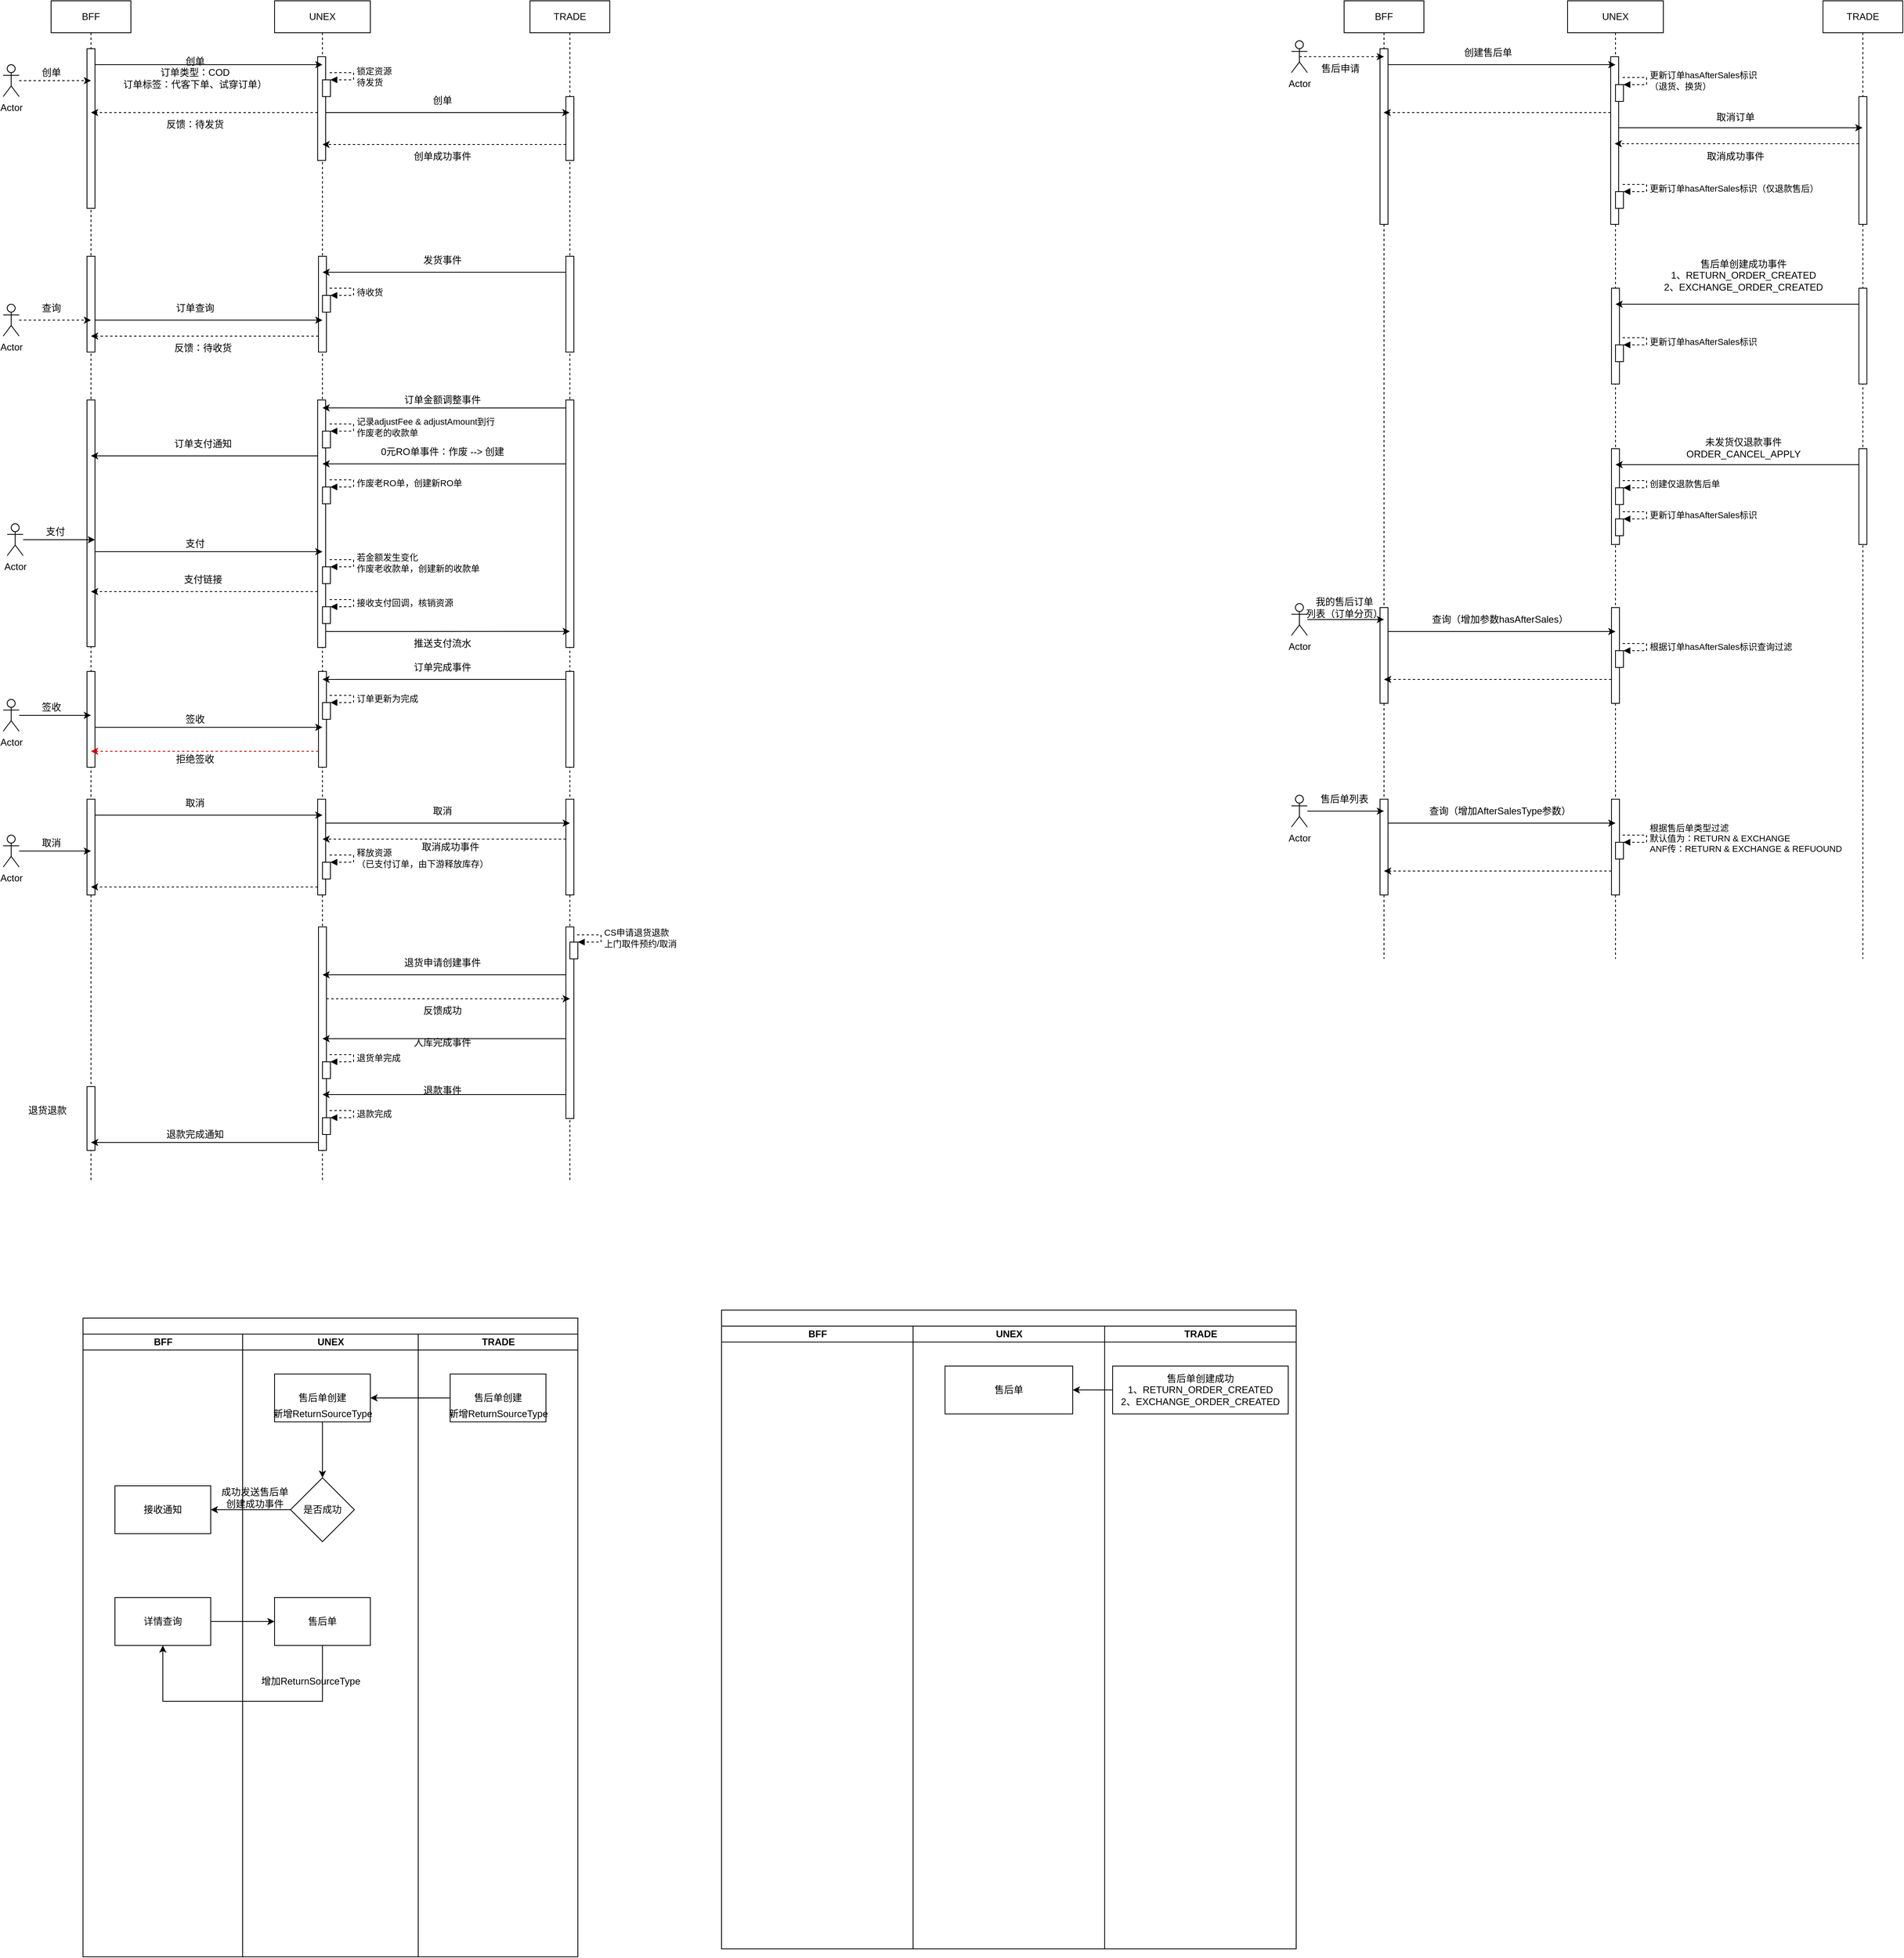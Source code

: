 <mxfile version="20.8.5" type="github">
  <diagram id="SIKZJ5OvWdf6jRGlZ0ak" name="第 1 页">
    <mxGraphModel dx="1387" dy="764" grid="1" gridSize="10" guides="1" tooltips="1" connect="1" arrows="1" fold="1" page="1" pageScale="1" pageWidth="827" pageHeight="1169" math="0" shadow="0">
      <root>
        <mxCell id="0" />
        <mxCell id="1" parent="0" />
        <mxCell id="OFJ5Goqv8C-owGQzhqaM-27" value="BFF" style="shape=umlLifeline;perimeter=lifelinePerimeter;whiteSpace=wrap;html=1;container=1;collapsible=0;recursiveResize=0;outlineConnect=0;" parent="1" vertex="1">
          <mxGeometry x="80" y="360" width="100" height="1480" as="geometry" />
        </mxCell>
        <mxCell id="OFJ5Goqv8C-owGQzhqaM-30" value="" style="html=1;points=[];perimeter=orthogonalPerimeter;" parent="OFJ5Goqv8C-owGQzhqaM-27" vertex="1">
          <mxGeometry x="45" y="60" width="10" height="200" as="geometry" />
        </mxCell>
        <mxCell id="OFJ5Goqv8C-owGQzhqaM-93" value="" style="html=1;points=[];perimeter=orthogonalPerimeter;" parent="OFJ5Goqv8C-owGQzhqaM-27" vertex="1">
          <mxGeometry x="45" y="320" width="10" height="120" as="geometry" />
        </mxCell>
        <mxCell id="OFJ5Goqv8C-owGQzhqaM-117" value="" style="html=1;points=[];perimeter=orthogonalPerimeter;" parent="OFJ5Goqv8C-owGQzhqaM-27" vertex="1">
          <mxGeometry x="45" y="500" width="10" height="309" as="geometry" />
        </mxCell>
        <mxCell id="OFJ5Goqv8C-owGQzhqaM-139" style="edgeStyle=orthogonalEdgeStyle;rounded=0;orthogonalLoop=1;jettySize=auto;html=1;entryX=0.5;entryY=0.481;entryDx=0;entryDy=0;entryPerimeter=0;" parent="OFJ5Goqv8C-owGQzhqaM-27" source="OFJ5Goqv8C-owGQzhqaM-129" edge="1">
          <mxGeometry relative="1" as="geometry">
            <mxPoint x="55" y="675.01" as="targetPoint" />
          </mxGeometry>
        </mxCell>
        <mxCell id="OFJ5Goqv8C-owGQzhqaM-129" value="Actor" style="shape=umlActor;verticalLabelPosition=bottom;verticalAlign=top;html=1;" parent="OFJ5Goqv8C-owGQzhqaM-27" vertex="1">
          <mxGeometry x="-55" y="655" width="20" height="40" as="geometry" />
        </mxCell>
        <mxCell id="OFJ5Goqv8C-owGQzhqaM-140" value="支付" style="text;html=1;align=center;verticalAlign=middle;resizable=0;points=[];autosize=1;strokeColor=none;fillColor=none;" parent="OFJ5Goqv8C-owGQzhqaM-27" vertex="1">
          <mxGeometry x="-20" y="650" width="50" height="30" as="geometry" />
        </mxCell>
        <mxCell id="OFJ5Goqv8C-owGQzhqaM-153" value="" style="html=1;points=[];perimeter=orthogonalPerimeter;" parent="OFJ5Goqv8C-owGQzhqaM-27" vertex="1">
          <mxGeometry x="45" y="840" width="10" height="120" as="geometry" />
        </mxCell>
        <mxCell id="OFJ5Goqv8C-owGQzhqaM-167" value="" style="html=1;points=[];perimeter=orthogonalPerimeter;" parent="OFJ5Goqv8C-owGQzhqaM-27" vertex="1">
          <mxGeometry x="45" y="1000" width="10" height="120" as="geometry" />
        </mxCell>
        <mxCell id="OFJ5Goqv8C-owGQzhqaM-183" value="" style="html=1;points=[];perimeter=orthogonalPerimeter;" parent="OFJ5Goqv8C-owGQzhqaM-27" vertex="1">
          <mxGeometry x="45" y="1360" width="10" height="80" as="geometry" />
        </mxCell>
        <mxCell id="OFJ5Goqv8C-owGQzhqaM-28" value="UNEX" style="shape=umlLifeline;perimeter=lifelinePerimeter;whiteSpace=wrap;html=1;container=1;collapsible=0;recursiveResize=0;outlineConnect=0;" parent="1" vertex="1">
          <mxGeometry x="360" y="360" width="120" height="1480" as="geometry" />
        </mxCell>
        <mxCell id="OFJ5Goqv8C-owGQzhqaM-36" value="" style="html=1;points=[];perimeter=orthogonalPerimeter;" parent="OFJ5Goqv8C-owGQzhqaM-28" vertex="1">
          <mxGeometry x="54" y="70" width="10" height="130" as="geometry" />
        </mxCell>
        <mxCell id="OFJ5Goqv8C-owGQzhqaM-83" value="" style="html=1;points=[];perimeter=orthogonalPerimeter;" parent="OFJ5Goqv8C-owGQzhqaM-28" vertex="1">
          <mxGeometry x="60" y="99" width="10" height="21" as="geometry" />
        </mxCell>
        <mxCell id="OFJ5Goqv8C-owGQzhqaM-84" value="锁定资源&lt;br&gt;待发货" style="edgeStyle=orthogonalEdgeStyle;html=1;align=left;spacingLeft=2;endArrow=block;rounded=0;entryX=1;entryY=0;dashed=1;" parent="OFJ5Goqv8C-owGQzhqaM-28" target="OFJ5Goqv8C-owGQzhqaM-83" edge="1">
          <mxGeometry x="0.013" relative="1" as="geometry">
            <mxPoint x="69" y="90" as="sourcePoint" />
            <Array as="points">
              <mxPoint x="99" y="90" />
            </Array>
            <mxPoint as="offset" />
          </mxGeometry>
        </mxCell>
        <mxCell id="OFJ5Goqv8C-owGQzhqaM-98" value="" style="html=1;points=[];perimeter=orthogonalPerimeter;" parent="OFJ5Goqv8C-owGQzhqaM-28" vertex="1">
          <mxGeometry x="55" y="320" width="10" height="120" as="geometry" />
        </mxCell>
        <mxCell id="OFJ5Goqv8C-owGQzhqaM-104" value="" style="html=1;points=[];perimeter=orthogonalPerimeter;" parent="OFJ5Goqv8C-owGQzhqaM-28" vertex="1">
          <mxGeometry x="60" y="369" width="10" height="21" as="geometry" />
        </mxCell>
        <mxCell id="OFJ5Goqv8C-owGQzhqaM-105" value="待收货" style="edgeStyle=orthogonalEdgeStyle;html=1;align=left;spacingLeft=2;endArrow=block;rounded=0;entryX=1;entryY=0;dashed=1;" parent="OFJ5Goqv8C-owGQzhqaM-28" target="OFJ5Goqv8C-owGQzhqaM-104" edge="1">
          <mxGeometry x="0.013" relative="1" as="geometry">
            <mxPoint x="69" y="360" as="sourcePoint" />
            <Array as="points">
              <mxPoint x="99" y="360" />
            </Array>
            <mxPoint as="offset" />
          </mxGeometry>
        </mxCell>
        <mxCell id="OFJ5Goqv8C-owGQzhqaM-118" value="" style="html=1;points=[];perimeter=orthogonalPerimeter;" parent="OFJ5Goqv8C-owGQzhqaM-28" vertex="1">
          <mxGeometry x="54" y="500" width="10" height="310" as="geometry" />
        </mxCell>
        <mxCell id="OFJ5Goqv8C-owGQzhqaM-123" value="" style="html=1;points=[];perimeter=orthogonalPerimeter;" parent="OFJ5Goqv8C-owGQzhqaM-28" vertex="1">
          <mxGeometry x="60" y="539" width="10" height="21" as="geometry" />
        </mxCell>
        <mxCell id="OFJ5Goqv8C-owGQzhqaM-124" value="记录adjustFee &amp;amp;&amp;nbsp;adjustAmount到行&lt;br&gt;作废老的收款单" style="edgeStyle=orthogonalEdgeStyle;html=1;align=left;spacingLeft=2;endArrow=block;rounded=0;entryX=1;entryY=0;dashed=1;" parent="OFJ5Goqv8C-owGQzhqaM-28" target="OFJ5Goqv8C-owGQzhqaM-123" edge="1">
          <mxGeometry relative="1" as="geometry">
            <mxPoint x="69" y="530" as="sourcePoint" />
            <Array as="points">
              <mxPoint x="99" y="530" />
            </Array>
            <mxPoint as="offset" />
          </mxGeometry>
        </mxCell>
        <mxCell id="OFJ5Goqv8C-owGQzhqaM-127" value="" style="html=1;points=[];perimeter=orthogonalPerimeter;" parent="OFJ5Goqv8C-owGQzhqaM-28" vertex="1">
          <mxGeometry x="60" y="609" width="10" height="21" as="geometry" />
        </mxCell>
        <mxCell id="OFJ5Goqv8C-owGQzhqaM-128" value="作废老RO单，创建新RO单" style="edgeStyle=orthogonalEdgeStyle;html=1;align=left;spacingLeft=2;endArrow=block;rounded=0;entryX=1;entryY=0;dashed=1;" parent="OFJ5Goqv8C-owGQzhqaM-28" target="OFJ5Goqv8C-owGQzhqaM-127" edge="1">
          <mxGeometry relative="1" as="geometry">
            <mxPoint x="69" y="600" as="sourcePoint" />
            <Array as="points">
              <mxPoint x="99" y="600" />
            </Array>
            <mxPoint as="offset" />
          </mxGeometry>
        </mxCell>
        <mxCell id="OFJ5Goqv8C-owGQzhqaM-144" value="" style="html=1;points=[];perimeter=orthogonalPerimeter;" parent="OFJ5Goqv8C-owGQzhqaM-28" vertex="1">
          <mxGeometry x="60" y="709" width="10" height="21" as="geometry" />
        </mxCell>
        <mxCell id="OFJ5Goqv8C-owGQzhqaM-145" value="若金额发生变化&lt;br&gt;作废老收款单，创建新的收款单" style="edgeStyle=orthogonalEdgeStyle;html=1;align=left;spacingLeft=2;endArrow=block;rounded=0;entryX=1;entryY=0;dashed=1;" parent="OFJ5Goqv8C-owGQzhqaM-28" target="OFJ5Goqv8C-owGQzhqaM-144" edge="1">
          <mxGeometry relative="1" as="geometry">
            <mxPoint x="69" y="700" as="sourcePoint" />
            <Array as="points">
              <mxPoint x="99" y="700" />
            </Array>
            <mxPoint as="offset" />
          </mxGeometry>
        </mxCell>
        <mxCell id="OFJ5Goqv8C-owGQzhqaM-151" value="" style="html=1;points=[];perimeter=orthogonalPerimeter;" parent="OFJ5Goqv8C-owGQzhqaM-28" vertex="1">
          <mxGeometry x="60" y="759" width="10" height="21" as="geometry" />
        </mxCell>
        <mxCell id="OFJ5Goqv8C-owGQzhqaM-152" value="接收支付回调，核销资源" style="edgeStyle=orthogonalEdgeStyle;html=1;align=left;spacingLeft=2;endArrow=block;rounded=0;entryX=1;entryY=0;dashed=1;" parent="OFJ5Goqv8C-owGQzhqaM-28" target="OFJ5Goqv8C-owGQzhqaM-151" edge="1">
          <mxGeometry relative="1" as="geometry">
            <mxPoint x="69" y="750" as="sourcePoint" />
            <Array as="points">
              <mxPoint x="99" y="750" />
            </Array>
            <mxPoint as="offset" />
          </mxGeometry>
        </mxCell>
        <mxCell id="OFJ5Goqv8C-owGQzhqaM-154" value="" style="html=1;points=[];perimeter=orthogonalPerimeter;" parent="OFJ5Goqv8C-owGQzhqaM-28" vertex="1">
          <mxGeometry x="55" y="840" width="10" height="120" as="geometry" />
        </mxCell>
        <mxCell id="OFJ5Goqv8C-owGQzhqaM-158" value="" style="html=1;points=[];perimeter=orthogonalPerimeter;" parent="OFJ5Goqv8C-owGQzhqaM-28" vertex="1">
          <mxGeometry x="60" y="879" width="10" height="21" as="geometry" />
        </mxCell>
        <mxCell id="OFJ5Goqv8C-owGQzhqaM-159" value="订单更新为完成" style="edgeStyle=orthogonalEdgeStyle;html=1;align=left;spacingLeft=2;endArrow=block;rounded=0;entryX=1;entryY=0;dashed=1;" parent="OFJ5Goqv8C-owGQzhqaM-28" target="OFJ5Goqv8C-owGQzhqaM-158" edge="1">
          <mxGeometry relative="1" as="geometry">
            <mxPoint x="69" y="870" as="sourcePoint" />
            <Array as="points">
              <mxPoint x="99" y="870" />
            </Array>
            <mxPoint as="offset" />
          </mxGeometry>
        </mxCell>
        <mxCell id="OFJ5Goqv8C-owGQzhqaM-168" value="" style="html=1;points=[];perimeter=orthogonalPerimeter;" parent="OFJ5Goqv8C-owGQzhqaM-28" vertex="1">
          <mxGeometry x="54" y="1000" width="10" height="120" as="geometry" />
        </mxCell>
        <mxCell id="OFJ5Goqv8C-owGQzhqaM-174" value="" style="html=1;points=[];perimeter=orthogonalPerimeter;" parent="OFJ5Goqv8C-owGQzhqaM-28" vertex="1">
          <mxGeometry x="60" y="1079" width="10" height="21" as="geometry" />
        </mxCell>
        <mxCell id="OFJ5Goqv8C-owGQzhqaM-175" value="释放资源&lt;br&gt;（已支付订单，由下游释放库存）" style="edgeStyle=orthogonalEdgeStyle;html=1;align=left;spacingLeft=2;endArrow=block;rounded=0;entryX=1;entryY=0;dashed=1;" parent="OFJ5Goqv8C-owGQzhqaM-28" target="OFJ5Goqv8C-owGQzhqaM-174" edge="1">
          <mxGeometry x="0.004" relative="1" as="geometry">
            <mxPoint x="69" y="1070" as="sourcePoint" />
            <Array as="points">
              <mxPoint x="99" y="1070" />
            </Array>
            <mxPoint as="offset" />
          </mxGeometry>
        </mxCell>
        <mxCell id="OFJ5Goqv8C-owGQzhqaM-184" value="" style="html=1;points=[];perimeter=orthogonalPerimeter;" parent="OFJ5Goqv8C-owGQzhqaM-28" vertex="1">
          <mxGeometry x="55" y="1160" width="10" height="280" as="geometry" />
        </mxCell>
        <mxCell id="OFJ5Goqv8C-owGQzhqaM-201" value="" style="html=1;points=[];perimeter=orthogonalPerimeter;" parent="OFJ5Goqv8C-owGQzhqaM-28" vertex="1">
          <mxGeometry x="60" y="1329" width="10" height="21" as="geometry" />
        </mxCell>
        <mxCell id="OFJ5Goqv8C-owGQzhqaM-202" value="退货单完成" style="edgeStyle=orthogonalEdgeStyle;html=1;align=left;spacingLeft=2;endArrow=block;rounded=0;entryX=1;entryY=0;dashed=1;" parent="OFJ5Goqv8C-owGQzhqaM-28" target="OFJ5Goqv8C-owGQzhqaM-201" edge="1">
          <mxGeometry relative="1" as="geometry">
            <mxPoint x="69" y="1320" as="sourcePoint" />
            <Array as="points">
              <mxPoint x="99" y="1320" />
            </Array>
            <mxPoint as="offset" />
          </mxGeometry>
        </mxCell>
        <mxCell id="OFJ5Goqv8C-owGQzhqaM-209" value="" style="html=1;points=[];perimeter=orthogonalPerimeter;" parent="OFJ5Goqv8C-owGQzhqaM-28" vertex="1">
          <mxGeometry x="60" y="1399" width="10" height="21" as="geometry" />
        </mxCell>
        <mxCell id="OFJ5Goqv8C-owGQzhqaM-210" value="退款完成" style="edgeStyle=orthogonalEdgeStyle;html=1;align=left;spacingLeft=2;endArrow=block;rounded=0;entryX=1;entryY=0;dashed=1;" parent="OFJ5Goqv8C-owGQzhqaM-28" target="OFJ5Goqv8C-owGQzhqaM-209" edge="1">
          <mxGeometry relative="1" as="geometry">
            <mxPoint x="69" y="1390" as="sourcePoint" />
            <Array as="points">
              <mxPoint x="99" y="1390" />
            </Array>
            <mxPoint as="offset" />
          </mxGeometry>
        </mxCell>
        <mxCell id="OFJ5Goqv8C-owGQzhqaM-29" value="TRADE" style="shape=umlLifeline;perimeter=lifelinePerimeter;whiteSpace=wrap;html=1;container=1;collapsible=0;recursiveResize=0;outlineConnect=0;" parent="1" vertex="1">
          <mxGeometry x="680" y="360" width="100" height="1480" as="geometry" />
        </mxCell>
        <mxCell id="OFJ5Goqv8C-owGQzhqaM-61" value="" style="html=1;points=[];perimeter=orthogonalPerimeter;" parent="OFJ5Goqv8C-owGQzhqaM-29" vertex="1">
          <mxGeometry x="45" y="120" width="10" height="80" as="geometry" />
        </mxCell>
        <mxCell id="OFJ5Goqv8C-owGQzhqaM-99" value="" style="html=1;points=[];perimeter=orthogonalPerimeter;" parent="OFJ5Goqv8C-owGQzhqaM-29" vertex="1">
          <mxGeometry x="45" y="320" width="10" height="120" as="geometry" />
        </mxCell>
        <mxCell id="OFJ5Goqv8C-owGQzhqaM-119" value="" style="html=1;points=[];perimeter=orthogonalPerimeter;" parent="OFJ5Goqv8C-owGQzhqaM-29" vertex="1">
          <mxGeometry x="45" y="500" width="10" height="310" as="geometry" />
        </mxCell>
        <mxCell id="OFJ5Goqv8C-owGQzhqaM-155" value="" style="html=1;points=[];perimeter=orthogonalPerimeter;" parent="OFJ5Goqv8C-owGQzhqaM-29" vertex="1">
          <mxGeometry x="45" y="840" width="10" height="120" as="geometry" />
        </mxCell>
        <mxCell id="OFJ5Goqv8C-owGQzhqaM-169" value="" style="html=1;points=[];perimeter=orthogonalPerimeter;" parent="OFJ5Goqv8C-owGQzhqaM-29" vertex="1">
          <mxGeometry x="45" y="1000" width="10" height="120" as="geometry" />
        </mxCell>
        <mxCell id="OFJ5Goqv8C-owGQzhqaM-185" value="" style="html=1;points=[];perimeter=orthogonalPerimeter;" parent="OFJ5Goqv8C-owGQzhqaM-29" vertex="1">
          <mxGeometry x="45" y="1160" width="10" height="240" as="geometry" />
        </mxCell>
        <mxCell id="OFJ5Goqv8C-owGQzhqaM-193" value="" style="html=1;points=[];perimeter=orthogonalPerimeter;" parent="OFJ5Goqv8C-owGQzhqaM-29" vertex="1">
          <mxGeometry x="50" y="1179" width="10" height="21" as="geometry" />
        </mxCell>
        <mxCell id="OFJ5Goqv8C-owGQzhqaM-194" value="CS申请退货退款&lt;br&gt;上门取件预约/取消" style="edgeStyle=orthogonalEdgeStyle;html=1;align=left;spacingLeft=2;endArrow=block;rounded=0;entryX=1;entryY=0;dashed=1;" parent="OFJ5Goqv8C-owGQzhqaM-29" target="OFJ5Goqv8C-owGQzhqaM-193" edge="1">
          <mxGeometry relative="1" as="geometry">
            <mxPoint x="59" y="1170" as="sourcePoint" />
            <Array as="points">
              <mxPoint x="89" y="1170" />
            </Array>
            <mxPoint as="offset" />
          </mxGeometry>
        </mxCell>
        <mxCell id="OFJ5Goqv8C-owGQzhqaM-47" value="创单&lt;br&gt;订单类型：COD&lt;br&gt;订单标签：代客下单、试穿订单）" style="text;html=1;align=center;verticalAlign=middle;resizable=0;points=[];autosize=1;strokeColor=none;fillColor=none;" parent="1" vertex="1">
          <mxGeometry x="160" y="420" width="200" height="60" as="geometry" />
        </mxCell>
        <mxCell id="OFJ5Goqv8C-owGQzhqaM-60" style="edgeStyle=orthogonalEdgeStyle;rounded=0;orthogonalLoop=1;jettySize=auto;html=1;dashed=1;" parent="1" source="OFJ5Goqv8C-owGQzhqaM-36" target="OFJ5Goqv8C-owGQzhqaM-27" edge="1">
          <mxGeometry relative="1" as="geometry">
            <Array as="points">
              <mxPoint x="240" y="500" />
              <mxPoint x="240" y="500" />
            </Array>
          </mxGeometry>
        </mxCell>
        <mxCell id="OFJ5Goqv8C-owGQzhqaM-65" style="edgeStyle=orthogonalEdgeStyle;rounded=0;orthogonalLoop=1;jettySize=auto;html=1;" parent="1" source="OFJ5Goqv8C-owGQzhqaM-36" target="OFJ5Goqv8C-owGQzhqaM-29" edge="1">
          <mxGeometry relative="1" as="geometry">
            <Array as="points">
              <mxPoint x="480" y="500" />
              <mxPoint x="480" y="500" />
            </Array>
          </mxGeometry>
        </mxCell>
        <mxCell id="OFJ5Goqv8C-owGQzhqaM-66" value="创单" style="text;html=1;align=center;verticalAlign=middle;resizable=0;points=[];autosize=1;strokeColor=none;fillColor=none;" parent="1" vertex="1">
          <mxGeometry x="545" y="470" width="50" height="30" as="geometry" />
        </mxCell>
        <mxCell id="OFJ5Goqv8C-owGQzhqaM-72" value="创单成功事件" style="text;html=1;align=center;verticalAlign=middle;resizable=0;points=[];autosize=1;strokeColor=none;fillColor=none;" parent="1" vertex="1">
          <mxGeometry x="520" y="540" width="100" height="30" as="geometry" />
        </mxCell>
        <mxCell id="OFJ5Goqv8C-owGQzhqaM-89" style="edgeStyle=orthogonalEdgeStyle;rounded=0;orthogonalLoop=1;jettySize=auto;html=1;dashed=1;" parent="1" source="OFJ5Goqv8C-owGQzhqaM-61" target="OFJ5Goqv8C-owGQzhqaM-28" edge="1">
          <mxGeometry relative="1" as="geometry">
            <Array as="points">
              <mxPoint x="500" y="540" />
              <mxPoint x="500" y="540" />
            </Array>
          </mxGeometry>
        </mxCell>
        <mxCell id="OFJ5Goqv8C-owGQzhqaM-92" value="反馈：待发货" style="text;html=1;align=center;verticalAlign=middle;resizable=0;points=[];autosize=1;strokeColor=none;fillColor=none;" parent="1" vertex="1">
          <mxGeometry x="210" y="500" width="100" height="30" as="geometry" />
        </mxCell>
        <mxCell id="OFJ5Goqv8C-owGQzhqaM-96" style="edgeStyle=orthogonalEdgeStyle;rounded=0;orthogonalLoop=1;jettySize=auto;html=1;entryX=0.5;entryY=0.2;entryDx=0;entryDy=0;entryPerimeter=0;dashed=1;" parent="1" source="OFJ5Goqv8C-owGQzhqaM-94" target="OFJ5Goqv8C-owGQzhqaM-30" edge="1">
          <mxGeometry relative="1" as="geometry" />
        </mxCell>
        <mxCell id="OFJ5Goqv8C-owGQzhqaM-94" value="Actor" style="shape=umlActor;verticalLabelPosition=bottom;verticalAlign=top;html=1;" parent="1" vertex="1">
          <mxGeometry x="20" y="440" width="20" height="40" as="geometry" />
        </mxCell>
        <mxCell id="OFJ5Goqv8C-owGQzhqaM-97" value="创单" style="text;html=1;align=center;verticalAlign=middle;resizable=0;points=[];autosize=1;strokeColor=none;fillColor=none;" parent="1" vertex="1">
          <mxGeometry x="55" y="435" width="50" height="30" as="geometry" />
        </mxCell>
        <mxCell id="OFJ5Goqv8C-owGQzhqaM-101" style="edgeStyle=orthogonalEdgeStyle;rounded=0;orthogonalLoop=1;jettySize=auto;html=1;entryX=0.5;entryY=0.167;entryDx=0;entryDy=0;entryPerimeter=0;" parent="1" source="OFJ5Goqv8C-owGQzhqaM-99" target="OFJ5Goqv8C-owGQzhqaM-98" edge="1">
          <mxGeometry relative="1" as="geometry">
            <Array as="points">
              <mxPoint x="610" y="700" />
              <mxPoint x="610" y="700" />
            </Array>
          </mxGeometry>
        </mxCell>
        <mxCell id="OFJ5Goqv8C-owGQzhqaM-102" value="发货事件" style="text;html=1;align=center;verticalAlign=middle;resizable=0;points=[];autosize=1;strokeColor=none;fillColor=none;" parent="1" vertex="1">
          <mxGeometry x="535" y="670" width="70" height="30" as="geometry" />
        </mxCell>
        <mxCell id="OFJ5Goqv8C-owGQzhqaM-106" style="edgeStyle=orthogonalEdgeStyle;rounded=0;orthogonalLoop=1;jettySize=auto;html=1;entryX=0.5;entryY=0.667;entryDx=0;entryDy=0;entryPerimeter=0;" parent="1" source="OFJ5Goqv8C-owGQzhqaM-93" target="OFJ5Goqv8C-owGQzhqaM-98" edge="1">
          <mxGeometry relative="1" as="geometry">
            <Array as="points">
              <mxPoint x="200" y="760" />
              <mxPoint x="200" y="760" />
            </Array>
          </mxGeometry>
        </mxCell>
        <mxCell id="OFJ5Goqv8C-owGQzhqaM-110" style="edgeStyle=orthogonalEdgeStyle;rounded=0;orthogonalLoop=1;jettySize=auto;html=1;entryX=0.5;entryY=0.833;entryDx=0;entryDy=0;entryPerimeter=0;dashed=1;" parent="1" source="OFJ5Goqv8C-owGQzhqaM-98" target="OFJ5Goqv8C-owGQzhqaM-93" edge="1">
          <mxGeometry relative="1" as="geometry">
            <Array as="points">
              <mxPoint x="360" y="780" />
              <mxPoint x="360" y="780" />
            </Array>
          </mxGeometry>
        </mxCell>
        <mxCell id="OFJ5Goqv8C-owGQzhqaM-111" value="订单查询" style="text;html=1;align=center;verticalAlign=middle;resizable=0;points=[];autosize=1;strokeColor=none;fillColor=none;" parent="1" vertex="1">
          <mxGeometry x="225" y="730" width="70" height="30" as="geometry" />
        </mxCell>
        <mxCell id="OFJ5Goqv8C-owGQzhqaM-114" style="edgeStyle=orthogonalEdgeStyle;rounded=0;orthogonalLoop=1;jettySize=auto;html=1;entryX=0.5;entryY=0.667;entryDx=0;entryDy=0;entryPerimeter=0;dashed=1;" parent="1" source="OFJ5Goqv8C-owGQzhqaM-113" target="OFJ5Goqv8C-owGQzhqaM-93" edge="1">
          <mxGeometry relative="1" as="geometry" />
        </mxCell>
        <mxCell id="OFJ5Goqv8C-owGQzhqaM-113" value="Actor" style="shape=umlActor;verticalLabelPosition=bottom;verticalAlign=top;html=1;" parent="1" vertex="1">
          <mxGeometry x="20" y="740" width="20" height="40" as="geometry" />
        </mxCell>
        <mxCell id="OFJ5Goqv8C-owGQzhqaM-115" value="查询" style="text;html=1;align=center;verticalAlign=middle;resizable=0;points=[];autosize=1;strokeColor=none;fillColor=none;" parent="1" vertex="1">
          <mxGeometry x="55" y="730" width="50" height="30" as="geometry" />
        </mxCell>
        <mxCell id="OFJ5Goqv8C-owGQzhqaM-116" value="反馈：待收货" style="text;html=1;align=center;verticalAlign=middle;resizable=0;points=[];autosize=1;strokeColor=none;fillColor=none;" parent="1" vertex="1">
          <mxGeometry x="220" y="780" width="100" height="30" as="geometry" />
        </mxCell>
        <mxCell id="OFJ5Goqv8C-owGQzhqaM-121" value="订单金额调整事件" style="text;html=1;align=center;verticalAlign=middle;resizable=0;points=[];autosize=1;strokeColor=none;fillColor=none;" parent="1" vertex="1">
          <mxGeometry x="510" y="845" width="120" height="30" as="geometry" />
        </mxCell>
        <mxCell id="OFJ5Goqv8C-owGQzhqaM-125" style="edgeStyle=orthogonalEdgeStyle;rounded=0;orthogonalLoop=1;jettySize=auto;html=1;entryX=0.6;entryY=0.083;entryDx=0;entryDy=0;entryPerimeter=0;" parent="1" edge="1">
          <mxGeometry relative="1" as="geometry">
            <mxPoint x="725" y="940.04" as="sourcePoint" />
            <mxPoint x="420" y="940" as="targetPoint" />
            <Array as="points">
              <mxPoint x="620" y="940.04" />
              <mxPoint x="620" y="940.04" />
            </Array>
          </mxGeometry>
        </mxCell>
        <mxCell id="OFJ5Goqv8C-owGQzhqaM-126" value="0元RO单事件：作废 --&amp;gt;&amp;nbsp;创建" style="text;html=1;align=center;verticalAlign=middle;resizable=0;points=[];autosize=1;strokeColor=none;fillColor=none;" parent="1" vertex="1">
          <mxGeometry x="480" y="910" width="180" height="30" as="geometry" />
        </mxCell>
        <mxCell id="OFJ5Goqv8C-owGQzhqaM-135" style="edgeStyle=orthogonalEdgeStyle;rounded=0;orthogonalLoop=1;jettySize=auto;html=1;" parent="1" source="OFJ5Goqv8C-owGQzhqaM-118" edge="1">
          <mxGeometry relative="1" as="geometry">
            <mxPoint x="130" y="930" as="targetPoint" />
            <Array as="points">
              <mxPoint x="130" y="930" />
            </Array>
          </mxGeometry>
        </mxCell>
        <mxCell id="OFJ5Goqv8C-owGQzhqaM-136" value="订单支付通知" style="text;html=1;align=center;verticalAlign=middle;resizable=0;points=[];autosize=1;strokeColor=none;fillColor=none;" parent="1" vertex="1">
          <mxGeometry x="220" y="900" width="100" height="30" as="geometry" />
        </mxCell>
        <mxCell id="OFJ5Goqv8C-owGQzhqaM-137" style="edgeStyle=orthogonalEdgeStyle;rounded=0;orthogonalLoop=1;jettySize=auto;html=1;entryX=0.6;entryY=0.032;entryDx=0;entryDy=0;entryPerimeter=0;" parent="1" source="OFJ5Goqv8C-owGQzhqaM-119" target="OFJ5Goqv8C-owGQzhqaM-118" edge="1">
          <mxGeometry relative="1" as="geometry">
            <Array as="points">
              <mxPoint x="690" y="870" />
              <mxPoint x="690" y="870" />
            </Array>
          </mxGeometry>
        </mxCell>
        <mxCell id="OFJ5Goqv8C-owGQzhqaM-142" style="edgeStyle=orthogonalEdgeStyle;rounded=0;orthogonalLoop=1;jettySize=auto;html=1;entryX=0.6;entryY=0.613;entryDx=0;entryDy=0;entryPerimeter=0;" parent="1" source="OFJ5Goqv8C-owGQzhqaM-117" target="OFJ5Goqv8C-owGQzhqaM-118" edge="1">
          <mxGeometry relative="1" as="geometry">
            <Array as="points">
              <mxPoint x="170" y="1050" />
              <mxPoint x="170" y="1050" />
            </Array>
          </mxGeometry>
        </mxCell>
        <mxCell id="OFJ5Goqv8C-owGQzhqaM-143" value="支付" style="text;html=1;align=center;verticalAlign=middle;resizable=0;points=[];autosize=1;strokeColor=none;fillColor=none;" parent="1" vertex="1">
          <mxGeometry x="235" y="1025" width="50" height="30" as="geometry" />
        </mxCell>
        <mxCell id="OFJ5Goqv8C-owGQzhqaM-146" style="edgeStyle=orthogonalEdgeStyle;rounded=0;orthogonalLoop=1;jettySize=auto;html=1;dashed=1;" parent="1" source="OFJ5Goqv8C-owGQzhqaM-118" edge="1">
          <mxGeometry relative="1" as="geometry">
            <mxPoint x="130" y="1100" as="targetPoint" />
            <Array as="points">
              <mxPoint x="130" y="1100" />
            </Array>
          </mxGeometry>
        </mxCell>
        <mxCell id="OFJ5Goqv8C-owGQzhqaM-147" value="支付链接" style="text;html=1;align=center;verticalAlign=middle;resizable=0;points=[];autosize=1;strokeColor=none;fillColor=none;" parent="1" vertex="1">
          <mxGeometry x="235" y="1070" width="70" height="30" as="geometry" />
        </mxCell>
        <mxCell id="OFJ5Goqv8C-owGQzhqaM-149" style="edgeStyle=orthogonalEdgeStyle;rounded=0;orthogonalLoop=1;jettySize=auto;html=1;entryX=0.5;entryY=0.935;entryDx=0;entryDy=0;entryPerimeter=0;" parent="1" source="OFJ5Goqv8C-owGQzhqaM-118" target="OFJ5Goqv8C-owGQzhqaM-119" edge="1">
          <mxGeometry relative="1" as="geometry">
            <Array as="points">
              <mxPoint x="470" y="1150" />
              <mxPoint x="470" y="1150" />
            </Array>
          </mxGeometry>
        </mxCell>
        <mxCell id="OFJ5Goqv8C-owGQzhqaM-150" value="推送支付流水" style="text;html=1;align=center;verticalAlign=middle;resizable=0;points=[];autosize=1;strokeColor=none;fillColor=none;" parent="1" vertex="1">
          <mxGeometry x="520" y="1150" width="100" height="30" as="geometry" />
        </mxCell>
        <mxCell id="OFJ5Goqv8C-owGQzhqaM-156" style="edgeStyle=orthogonalEdgeStyle;rounded=0;orthogonalLoop=1;jettySize=auto;html=1;entryX=0.5;entryY=0.083;entryDx=0;entryDy=0;entryPerimeter=0;" parent="1" source="OFJ5Goqv8C-owGQzhqaM-155" target="OFJ5Goqv8C-owGQzhqaM-154" edge="1">
          <mxGeometry relative="1" as="geometry">
            <Array as="points">
              <mxPoint x="660" y="1210" />
              <mxPoint x="660" y="1210" />
            </Array>
          </mxGeometry>
        </mxCell>
        <mxCell id="OFJ5Goqv8C-owGQzhqaM-157" value="订单完成事件" style="text;html=1;align=center;verticalAlign=middle;resizable=0;points=[];autosize=1;strokeColor=none;fillColor=none;" parent="1" vertex="1">
          <mxGeometry x="520" y="1180" width="100" height="30" as="geometry" />
        </mxCell>
        <mxCell id="OFJ5Goqv8C-owGQzhqaM-162" style="edgeStyle=orthogonalEdgeStyle;rounded=0;orthogonalLoop=1;jettySize=auto;html=1;entryX=0.5;entryY=0.458;entryDx=0;entryDy=0;entryPerimeter=0;" parent="1" source="OFJ5Goqv8C-owGQzhqaM-160" target="OFJ5Goqv8C-owGQzhqaM-153" edge="1">
          <mxGeometry relative="1" as="geometry" />
        </mxCell>
        <mxCell id="OFJ5Goqv8C-owGQzhqaM-160" value="Actor" style="shape=umlActor;verticalLabelPosition=bottom;verticalAlign=top;html=1;" parent="1" vertex="1">
          <mxGeometry x="20" y="1235" width="20" height="40" as="geometry" />
        </mxCell>
        <mxCell id="OFJ5Goqv8C-owGQzhqaM-161" value="签收" style="text;html=1;align=center;verticalAlign=middle;resizable=0;points=[];autosize=1;strokeColor=none;fillColor=none;" parent="1" vertex="1">
          <mxGeometry x="55" y="1230" width="50" height="30" as="geometry" />
        </mxCell>
        <mxCell id="OFJ5Goqv8C-owGQzhqaM-163" style="edgeStyle=orthogonalEdgeStyle;rounded=0;orthogonalLoop=1;jettySize=auto;html=1;entryX=0.5;entryY=0.583;entryDx=0;entryDy=0;entryPerimeter=0;" parent="1" source="OFJ5Goqv8C-owGQzhqaM-153" target="OFJ5Goqv8C-owGQzhqaM-154" edge="1">
          <mxGeometry relative="1" as="geometry">
            <Array as="points">
              <mxPoint x="230" y="1270" />
              <mxPoint x="230" y="1270" />
            </Array>
          </mxGeometry>
        </mxCell>
        <mxCell id="OFJ5Goqv8C-owGQzhqaM-164" value="签收" style="text;html=1;align=center;verticalAlign=middle;resizable=0;points=[];autosize=1;strokeColor=none;fillColor=none;" parent="1" vertex="1">
          <mxGeometry x="235" y="1245" width="50" height="30" as="geometry" />
        </mxCell>
        <mxCell id="OFJ5Goqv8C-owGQzhqaM-165" style="edgeStyle=orthogonalEdgeStyle;rounded=0;orthogonalLoop=1;jettySize=auto;html=1;entryX=0.5;entryY=0.833;entryDx=0;entryDy=0;entryPerimeter=0;dashed=1;strokeColor=#CC0000;" parent="1" source="OFJ5Goqv8C-owGQzhqaM-154" target="OFJ5Goqv8C-owGQzhqaM-153" edge="1">
          <mxGeometry relative="1" as="geometry">
            <Array as="points">
              <mxPoint x="320" y="1300" />
              <mxPoint x="320" y="1300" />
            </Array>
          </mxGeometry>
        </mxCell>
        <mxCell id="OFJ5Goqv8C-owGQzhqaM-166" value="拒绝签收" style="text;html=1;align=center;verticalAlign=middle;resizable=0;points=[];autosize=1;strokeColor=none;fillColor=none;" parent="1" vertex="1">
          <mxGeometry x="225" y="1295" width="70" height="30" as="geometry" />
        </mxCell>
        <mxCell id="OFJ5Goqv8C-owGQzhqaM-170" style="edgeStyle=orthogonalEdgeStyle;rounded=0;orthogonalLoop=1;jettySize=auto;html=1;entryX=0.6;entryY=0.167;entryDx=0;entryDy=0;entryPerimeter=0;strokeColor=#000000;" parent="1" source="OFJ5Goqv8C-owGQzhqaM-167" target="OFJ5Goqv8C-owGQzhqaM-168" edge="1">
          <mxGeometry relative="1" as="geometry">
            <Array as="points">
              <mxPoint x="210" y="1380" />
              <mxPoint x="210" y="1380" />
            </Array>
          </mxGeometry>
        </mxCell>
        <mxCell id="OFJ5Goqv8C-owGQzhqaM-171" style="edgeStyle=orthogonalEdgeStyle;rounded=0;orthogonalLoop=1;jettySize=auto;html=1;entryX=0.5;entryY=0.25;entryDx=0;entryDy=0;entryPerimeter=0;strokeColor=#000000;" parent="1" source="OFJ5Goqv8C-owGQzhqaM-168" target="OFJ5Goqv8C-owGQzhqaM-169" edge="1">
          <mxGeometry relative="1" as="geometry">
            <Array as="points">
              <mxPoint x="470" y="1390" />
              <mxPoint x="470" y="1390" />
            </Array>
          </mxGeometry>
        </mxCell>
        <mxCell id="OFJ5Goqv8C-owGQzhqaM-172" style="edgeStyle=orthogonalEdgeStyle;rounded=0;orthogonalLoop=1;jettySize=auto;html=1;entryX=0.6;entryY=0.417;entryDx=0;entryDy=0;entryPerimeter=0;strokeColor=#000000;dashed=1;" parent="1" source="OFJ5Goqv8C-owGQzhqaM-169" target="OFJ5Goqv8C-owGQzhqaM-168" edge="1">
          <mxGeometry relative="1" as="geometry">
            <Array as="points">
              <mxPoint x="610" y="1410" />
              <mxPoint x="610" y="1410" />
            </Array>
          </mxGeometry>
        </mxCell>
        <mxCell id="OFJ5Goqv8C-owGQzhqaM-173" style="edgeStyle=orthogonalEdgeStyle;rounded=0;orthogonalLoop=1;jettySize=auto;html=1;strokeColor=#000000;dashed=1;" parent="1" source="OFJ5Goqv8C-owGQzhqaM-168" edge="1">
          <mxGeometry relative="1" as="geometry">
            <mxPoint x="130" y="1470" as="targetPoint" />
            <Array as="points">
              <mxPoint x="130" y="1470" />
            </Array>
          </mxGeometry>
        </mxCell>
        <mxCell id="OFJ5Goqv8C-owGQzhqaM-176" value="取消成功事件" style="text;html=1;align=center;verticalAlign=middle;resizable=0;points=[];autosize=1;strokeColor=none;fillColor=none;" parent="1" vertex="1">
          <mxGeometry x="530" y="1405" width="100" height="30" as="geometry" />
        </mxCell>
        <mxCell id="OFJ5Goqv8C-owGQzhqaM-177" value="取消" style="text;html=1;align=center;verticalAlign=middle;resizable=0;points=[];autosize=1;strokeColor=none;fillColor=none;" parent="1" vertex="1">
          <mxGeometry x="235" y="1350" width="50" height="30" as="geometry" />
        </mxCell>
        <mxCell id="OFJ5Goqv8C-owGQzhqaM-178" value="取消" style="text;html=1;align=center;verticalAlign=middle;resizable=0;points=[];autosize=1;strokeColor=none;fillColor=none;" parent="1" vertex="1">
          <mxGeometry x="545" y="1360" width="50" height="30" as="geometry" />
        </mxCell>
        <mxCell id="OFJ5Goqv8C-owGQzhqaM-181" style="edgeStyle=orthogonalEdgeStyle;rounded=0;orthogonalLoop=1;jettySize=auto;html=1;entryX=0.5;entryY=0.542;entryDx=0;entryDy=0;entryPerimeter=0;strokeColor=#000000;" parent="1" source="OFJ5Goqv8C-owGQzhqaM-179" target="OFJ5Goqv8C-owGQzhqaM-167" edge="1">
          <mxGeometry relative="1" as="geometry">
            <Array as="points">
              <mxPoint x="90" y="1425" />
              <mxPoint x="90" y="1425" />
            </Array>
          </mxGeometry>
        </mxCell>
        <mxCell id="OFJ5Goqv8C-owGQzhqaM-179" value="Actor" style="shape=umlActor;verticalLabelPosition=bottom;verticalAlign=top;html=1;" parent="1" vertex="1">
          <mxGeometry x="20" y="1405" width="20" height="40" as="geometry" />
        </mxCell>
        <mxCell id="OFJ5Goqv8C-owGQzhqaM-182" value="取消" style="text;html=1;align=center;verticalAlign=middle;resizable=0;points=[];autosize=1;strokeColor=none;fillColor=none;" parent="1" vertex="1">
          <mxGeometry x="55" y="1400" width="50" height="30" as="geometry" />
        </mxCell>
        <mxCell id="OFJ5Goqv8C-owGQzhqaM-196" value="退货申请创建事件" style="text;html=1;align=center;verticalAlign=middle;resizable=0;points=[];autosize=1;strokeColor=none;fillColor=none;" parent="1" vertex="1">
          <mxGeometry x="510" y="1550" width="120" height="30" as="geometry" />
        </mxCell>
        <mxCell id="OFJ5Goqv8C-owGQzhqaM-197" style="edgeStyle=orthogonalEdgeStyle;rounded=0;orthogonalLoop=1;jettySize=auto;html=1;strokeColor=#000000;" parent="1" source="OFJ5Goqv8C-owGQzhqaM-185" edge="1">
          <mxGeometry relative="1" as="geometry">
            <mxPoint x="420" y="1580" as="targetPoint" />
            <Array as="points">
              <mxPoint x="710" y="1580" />
              <mxPoint x="710" y="1580" />
            </Array>
          </mxGeometry>
        </mxCell>
        <mxCell id="OFJ5Goqv8C-owGQzhqaM-199" style="edgeStyle=orthogonalEdgeStyle;rounded=0;orthogonalLoop=1;jettySize=auto;html=1;entryX=0.5;entryY=0.375;entryDx=0;entryDy=0;entryPerimeter=0;strokeColor=#000000;dashed=1;" parent="1" source="OFJ5Goqv8C-owGQzhqaM-184" target="OFJ5Goqv8C-owGQzhqaM-185" edge="1">
          <mxGeometry relative="1" as="geometry">
            <Array as="points">
              <mxPoint x="470" y="1610" />
              <mxPoint x="470" y="1610" />
            </Array>
          </mxGeometry>
        </mxCell>
        <mxCell id="OFJ5Goqv8C-owGQzhqaM-200" value="反馈成功" style="text;html=1;align=center;verticalAlign=middle;resizable=0;points=[];autosize=1;strokeColor=none;fillColor=none;" parent="1" vertex="1">
          <mxGeometry x="535" y="1610" width="70" height="30" as="geometry" />
        </mxCell>
        <mxCell id="OFJ5Goqv8C-owGQzhqaM-203" style="edgeStyle=orthogonalEdgeStyle;rounded=0;orthogonalLoop=1;jettySize=auto;html=1;strokeColor=#000000;" parent="1" source="OFJ5Goqv8C-owGQzhqaM-185" edge="1">
          <mxGeometry relative="1" as="geometry">
            <mxPoint x="420" y="1660" as="targetPoint" />
            <Array as="points">
              <mxPoint x="420" y="1660" />
            </Array>
          </mxGeometry>
        </mxCell>
        <mxCell id="OFJ5Goqv8C-owGQzhqaM-204" value="入库完成事件" style="text;html=1;align=center;verticalAlign=middle;resizable=0;points=[];autosize=1;strokeColor=none;fillColor=none;" parent="1" vertex="1">
          <mxGeometry x="520" y="1650" width="100" height="30" as="geometry" />
        </mxCell>
        <mxCell id="OFJ5Goqv8C-owGQzhqaM-207" style="edgeStyle=orthogonalEdgeStyle;rounded=0;orthogonalLoop=1;jettySize=auto;html=1;strokeColor=#000000;" parent="1" source="OFJ5Goqv8C-owGQzhqaM-185" edge="1">
          <mxGeometry relative="1" as="geometry">
            <mxPoint x="420" y="1730" as="targetPoint" />
            <Array as="points">
              <mxPoint x="680" y="1730" />
              <mxPoint x="680" y="1730" />
            </Array>
          </mxGeometry>
        </mxCell>
        <mxCell id="OFJ5Goqv8C-owGQzhqaM-208" value="退款事件" style="text;html=1;align=center;verticalAlign=middle;resizable=0;points=[];autosize=1;strokeColor=none;fillColor=none;" parent="1" vertex="1">
          <mxGeometry x="535" y="1710" width="70" height="30" as="geometry" />
        </mxCell>
        <mxCell id="OFJ5Goqv8C-owGQzhqaM-211" style="edgeStyle=orthogonalEdgeStyle;rounded=0;orthogonalLoop=1;jettySize=auto;html=1;entryX=0.5;entryY=0.875;entryDx=0;entryDy=0;entryPerimeter=0;strokeColor=#000000;" parent="1" source="OFJ5Goqv8C-owGQzhqaM-184" target="OFJ5Goqv8C-owGQzhqaM-183" edge="1">
          <mxGeometry relative="1" as="geometry">
            <Array as="points">
              <mxPoint x="370" y="1790" />
              <mxPoint x="370" y="1790" />
            </Array>
          </mxGeometry>
        </mxCell>
        <mxCell id="OFJ5Goqv8C-owGQzhqaM-212" value="退款完成通知" style="text;html=1;align=center;verticalAlign=middle;resizable=0;points=[];autosize=1;strokeColor=none;fillColor=none;" parent="1" vertex="1">
          <mxGeometry x="210" y="1765" width="100" height="30" as="geometry" />
        </mxCell>
        <mxCell id="OFJ5Goqv8C-owGQzhqaM-213" value="退货退款" style="text;html=1;align=center;verticalAlign=middle;resizable=0;points=[];autosize=1;strokeColor=none;fillColor=none;" parent="1" vertex="1">
          <mxGeometry x="40" y="1735" width="70" height="30" as="geometry" />
        </mxCell>
        <mxCell id="OFJ5Goqv8C-owGQzhqaM-214" style="edgeStyle=orthogonalEdgeStyle;rounded=0;orthogonalLoop=1;jettySize=auto;html=1;entryX=0.6;entryY=0.077;entryDx=0;entryDy=0;entryPerimeter=0;strokeColor=#000000;" parent="1" source="OFJ5Goqv8C-owGQzhqaM-30" target="OFJ5Goqv8C-owGQzhqaM-36" edge="1">
          <mxGeometry relative="1" as="geometry">
            <Array as="points">
              <mxPoint x="160" y="440" />
              <mxPoint x="160" y="440" />
            </Array>
          </mxGeometry>
        </mxCell>
        <mxCell id="OFJ5Goqv8C-owGQzhqaM-215" value="&lt;p style=&quot;line-height: 120%;&quot;&gt;&lt;br&gt;&lt;/p&gt;" style="swimlane;childLayout=stackLayout;resizeParent=1;resizeParentMax=0;startSize=20;html=1;" parent="1" vertex="1">
          <mxGeometry x="120" y="2010" width="620" height="800" as="geometry" />
        </mxCell>
        <mxCell id="OFJ5Goqv8C-owGQzhqaM-216" value="BFF" style="swimlane;startSize=20;html=1;" parent="OFJ5Goqv8C-owGQzhqaM-215" vertex="1">
          <mxGeometry y="20" width="200" height="780" as="geometry" />
        </mxCell>
        <mxCell id="OFJ5Goqv8C-owGQzhqaM-237" value="接收通知" style="whiteSpace=wrap;html=1;" parent="OFJ5Goqv8C-owGQzhqaM-216" vertex="1">
          <mxGeometry x="40" y="190" width="120" height="60" as="geometry" />
        </mxCell>
        <mxCell id="OFJ5Goqv8C-owGQzhqaM-240" value="详情查询" style="whiteSpace=wrap;html=1;" parent="OFJ5Goqv8C-owGQzhqaM-216" vertex="1">
          <mxGeometry x="40" y="330" width="120" height="60" as="geometry" />
        </mxCell>
        <mxCell id="OFJ5Goqv8C-owGQzhqaM-217" value="UNEX" style="swimlane;startSize=20;html=1;" parent="OFJ5Goqv8C-owGQzhqaM-215" vertex="1">
          <mxGeometry x="200" y="20" width="220" height="780" as="geometry" />
        </mxCell>
        <mxCell id="OFJ5Goqv8C-owGQzhqaM-236" value="" style="edgeStyle=orthogonalEdgeStyle;rounded=0;orthogonalLoop=1;jettySize=auto;html=1;strokeColor=#000000;" parent="OFJ5Goqv8C-owGQzhqaM-217" source="OFJ5Goqv8C-owGQzhqaM-228" target="OFJ5Goqv8C-owGQzhqaM-235" edge="1">
          <mxGeometry relative="1" as="geometry" />
        </mxCell>
        <mxCell id="OFJ5Goqv8C-owGQzhqaM-228" value="售后单创建" style="whiteSpace=wrap;html=1;" parent="OFJ5Goqv8C-owGQzhqaM-217" vertex="1">
          <mxGeometry x="40" y="50" width="120" height="60" as="geometry" />
        </mxCell>
        <mxCell id="OFJ5Goqv8C-owGQzhqaM-234" value="新增ReturnSourceType" style="text;html=1;align=center;verticalAlign=middle;resizable=0;points=[];autosize=1;strokeColor=none;fillColor=none;" parent="OFJ5Goqv8C-owGQzhqaM-217" vertex="1">
          <mxGeometry x="25" y="85" width="150" height="30" as="geometry" />
        </mxCell>
        <mxCell id="OFJ5Goqv8C-owGQzhqaM-235" value="是否成功" style="rhombus;whiteSpace=wrap;html=1;" parent="OFJ5Goqv8C-owGQzhqaM-217" vertex="1">
          <mxGeometry x="60" y="180" width="80" height="80" as="geometry" />
        </mxCell>
        <mxCell id="OFJ5Goqv8C-owGQzhqaM-239" value="成功发送售后单&lt;br&gt;创建成功事件" style="text;html=1;align=center;verticalAlign=middle;resizable=0;points=[];autosize=1;strokeColor=none;fillColor=none;" parent="OFJ5Goqv8C-owGQzhqaM-217" vertex="1">
          <mxGeometry x="-40" y="185" width="110" height="40" as="geometry" />
        </mxCell>
        <mxCell id="OFJ5Goqv8C-owGQzhqaM-241" value="售后单" style="whiteSpace=wrap;html=1;" parent="OFJ5Goqv8C-owGQzhqaM-217" vertex="1">
          <mxGeometry x="40" y="330" width="120" height="60" as="geometry" />
        </mxCell>
        <mxCell id="OFJ5Goqv8C-owGQzhqaM-247" value="增加ReturnSourceType" style="text;html=1;align=center;verticalAlign=middle;resizable=0;points=[];autosize=1;strokeColor=none;fillColor=none;" parent="OFJ5Goqv8C-owGQzhqaM-217" vertex="1">
          <mxGeometry x="10" y="420" width="150" height="30" as="geometry" />
        </mxCell>
        <mxCell id="OFJ5Goqv8C-owGQzhqaM-218" value="TRADE" style="swimlane;startSize=20;html=1;" parent="OFJ5Goqv8C-owGQzhqaM-215" vertex="1">
          <mxGeometry x="420" y="20" width="200" height="780" as="geometry" />
        </mxCell>
        <mxCell id="OFJ5Goqv8C-owGQzhqaM-226" value="售后单创建" style="whiteSpace=wrap;html=1;" parent="OFJ5Goqv8C-owGQzhqaM-218" vertex="1">
          <mxGeometry x="40" y="50" width="120" height="60" as="geometry" />
        </mxCell>
        <mxCell id="OFJ5Goqv8C-owGQzhqaM-233" value="新增ReturnSourceType" style="text;html=1;align=center;verticalAlign=middle;resizable=0;points=[];autosize=1;strokeColor=none;fillColor=none;" parent="OFJ5Goqv8C-owGQzhqaM-218" vertex="1">
          <mxGeometry x="25" y="85" width="150" height="30" as="geometry" />
        </mxCell>
        <mxCell id="OFJ5Goqv8C-owGQzhqaM-229" value="" style="edgeStyle=orthogonalEdgeStyle;rounded=0;orthogonalLoop=1;jettySize=auto;html=1;strokeColor=#000000;" parent="OFJ5Goqv8C-owGQzhqaM-215" source="OFJ5Goqv8C-owGQzhqaM-226" target="OFJ5Goqv8C-owGQzhqaM-228" edge="1">
          <mxGeometry relative="1" as="geometry" />
        </mxCell>
        <mxCell id="OFJ5Goqv8C-owGQzhqaM-238" value="" style="edgeStyle=orthogonalEdgeStyle;rounded=0;orthogonalLoop=1;jettySize=auto;html=1;strokeColor=#000000;" parent="OFJ5Goqv8C-owGQzhqaM-215" source="OFJ5Goqv8C-owGQzhqaM-235" target="OFJ5Goqv8C-owGQzhqaM-237" edge="1">
          <mxGeometry relative="1" as="geometry" />
        </mxCell>
        <mxCell id="OFJ5Goqv8C-owGQzhqaM-243" value="" style="edgeStyle=orthogonalEdgeStyle;rounded=0;orthogonalLoop=1;jettySize=auto;html=1;strokeColor=#000000;" parent="OFJ5Goqv8C-owGQzhqaM-215" source="OFJ5Goqv8C-owGQzhqaM-240" target="OFJ5Goqv8C-owGQzhqaM-241" edge="1">
          <mxGeometry relative="1" as="geometry" />
        </mxCell>
        <mxCell id="OFJ5Goqv8C-owGQzhqaM-244" style="edgeStyle=orthogonalEdgeStyle;rounded=0;orthogonalLoop=1;jettySize=auto;html=1;exitX=0.5;exitY=1;exitDx=0;exitDy=0;entryX=0.5;entryY=1;entryDx=0;entryDy=0;strokeColor=#000000;" parent="OFJ5Goqv8C-owGQzhqaM-215" source="OFJ5Goqv8C-owGQzhqaM-241" target="OFJ5Goqv8C-owGQzhqaM-240" edge="1">
          <mxGeometry relative="1" as="geometry">
            <Array as="points">
              <mxPoint x="300" y="480" />
              <mxPoint x="100" y="480" />
            </Array>
          </mxGeometry>
        </mxCell>
        <mxCell id="KUimTgZKb6IboKkGF5wj-2" value="&lt;p style=&quot;line-height: 120%;&quot;&gt;&lt;br&gt;&lt;/p&gt;" style="swimlane;childLayout=stackLayout;resizeParent=1;resizeParentMax=0;startSize=20;html=1;" vertex="1" parent="1">
          <mxGeometry x="920" y="2000" width="720" height="800" as="geometry" />
        </mxCell>
        <mxCell id="KUimTgZKb6IboKkGF5wj-3" value="BFF" style="swimlane;startSize=20;html=1;" vertex="1" parent="KUimTgZKb6IboKkGF5wj-2">
          <mxGeometry y="20" width="240" height="780" as="geometry" />
        </mxCell>
        <mxCell id="KUimTgZKb6IboKkGF5wj-6" value="UNEX" style="swimlane;startSize=20;html=1;" vertex="1" parent="KUimTgZKb6IboKkGF5wj-2">
          <mxGeometry x="240" y="20" width="240" height="780" as="geometry" />
        </mxCell>
        <mxCell id="KUimTgZKb6IboKkGF5wj-8" value="售后单" style="whiteSpace=wrap;html=1;" vertex="1" parent="KUimTgZKb6IboKkGF5wj-6">
          <mxGeometry x="40" y="50" width="160" height="60" as="geometry" />
        </mxCell>
        <mxCell id="KUimTgZKb6IboKkGF5wj-14" value="TRADE" style="swimlane;startSize=20;html=1;" vertex="1" parent="KUimTgZKb6IboKkGF5wj-2">
          <mxGeometry x="480" y="20" width="240" height="780" as="geometry" />
        </mxCell>
        <mxCell id="KUimTgZKb6IboKkGF5wj-15" value="售后单创建成功&lt;br&gt;&lt;div&gt;1、RETURN_ORDER_CREATED&lt;/div&gt;&lt;div&gt;2、EXCHANGE_ORDER_CREATED&lt;/div&gt;" style="whiteSpace=wrap;html=1;" vertex="1" parent="KUimTgZKb6IboKkGF5wj-14">
          <mxGeometry x="10" y="50" width="220" height="60" as="geometry" />
        </mxCell>
        <mxCell id="KUimTgZKb6IboKkGF5wj-17" value="" style="edgeStyle=orthogonalEdgeStyle;rounded=0;orthogonalLoop=1;jettySize=auto;html=1;strokeColor=#000000;" edge="1" parent="KUimTgZKb6IboKkGF5wj-2" source="KUimTgZKb6IboKkGF5wj-15" target="KUimTgZKb6IboKkGF5wj-8">
          <mxGeometry relative="1" as="geometry" />
        </mxCell>
        <mxCell id="KUimTgZKb6IboKkGF5wj-129" value="BFF" style="shape=umlLifeline;perimeter=lifelinePerimeter;whiteSpace=wrap;html=1;container=1;collapsible=0;recursiveResize=0;outlineConnect=0;" vertex="1" parent="1">
          <mxGeometry x="1700" y="360" width="100" height="1200" as="geometry" />
        </mxCell>
        <mxCell id="KUimTgZKb6IboKkGF5wj-130" value="" style="html=1;points=[];perimeter=orthogonalPerimeter;" vertex="1" parent="KUimTgZKb6IboKkGF5wj-129">
          <mxGeometry x="45" y="60" width="10" height="220" as="geometry" />
        </mxCell>
        <mxCell id="KUimTgZKb6IboKkGF5wj-136" value="" style="html=1;points=[];perimeter=orthogonalPerimeter;" vertex="1" parent="KUimTgZKb6IboKkGF5wj-129">
          <mxGeometry x="45" y="760" width="10" height="120" as="geometry" />
        </mxCell>
        <mxCell id="KUimTgZKb6IboKkGF5wj-184" value="售后申请" style="text;html=1;align=center;verticalAlign=middle;resizable=0;points=[];autosize=1;strokeColor=none;fillColor=none;" vertex="1" parent="KUimTgZKb6IboKkGF5wj-129">
          <mxGeometry x="-40" y="70" width="70" height="30" as="geometry" />
        </mxCell>
        <mxCell id="KUimTgZKb6IboKkGF5wj-139" value="UNEX" style="shape=umlLifeline;perimeter=lifelinePerimeter;whiteSpace=wrap;html=1;container=1;collapsible=0;recursiveResize=0;outlineConnect=0;" vertex="1" parent="1">
          <mxGeometry x="1980" y="360" width="120" height="1200" as="geometry" />
        </mxCell>
        <mxCell id="KUimTgZKb6IboKkGF5wj-140" value="" style="html=1;points=[];perimeter=orthogonalPerimeter;" vertex="1" parent="KUimTgZKb6IboKkGF5wj-139">
          <mxGeometry x="54" y="70" width="10" height="210" as="geometry" />
        </mxCell>
        <mxCell id="KUimTgZKb6IboKkGF5wj-143" value="" style="html=1;points=[];perimeter=orthogonalPerimeter;" vertex="1" parent="KUimTgZKb6IboKkGF5wj-139">
          <mxGeometry x="55" y="360" width="10" height="120" as="geometry" />
        </mxCell>
        <mxCell id="KUimTgZKb6IboKkGF5wj-144" value="" style="html=1;points=[];perimeter=orthogonalPerimeter;" vertex="1" parent="KUimTgZKb6IboKkGF5wj-139">
          <mxGeometry x="60" y="431" width="10" height="21" as="geometry" />
        </mxCell>
        <mxCell id="KUimTgZKb6IboKkGF5wj-145" value="更新订单hasAfterSales标识" style="edgeStyle=orthogonalEdgeStyle;html=1;align=left;spacingLeft=2;endArrow=block;rounded=0;entryX=1;entryY=0;dashed=1;" edge="1" parent="KUimTgZKb6IboKkGF5wj-139" target="KUimTgZKb6IboKkGF5wj-144">
          <mxGeometry x="0.013" relative="1" as="geometry">
            <mxPoint x="69" y="422" as="sourcePoint" />
            <Array as="points">
              <mxPoint x="99" y="422" />
            </Array>
            <mxPoint as="offset" />
          </mxGeometry>
        </mxCell>
        <mxCell id="KUimTgZKb6IboKkGF5wj-155" value="" style="html=1;points=[];perimeter=orthogonalPerimeter;" vertex="1" parent="KUimTgZKb6IboKkGF5wj-139">
          <mxGeometry x="55" y="760" width="10" height="120" as="geometry" />
        </mxCell>
        <mxCell id="KUimTgZKb6IboKkGF5wj-240" value="" style="html=1;points=[];perimeter=orthogonalPerimeter;" vertex="1" parent="KUimTgZKb6IboKkGF5wj-139">
          <mxGeometry x="60" y="239" width="10" height="21" as="geometry" />
        </mxCell>
        <mxCell id="KUimTgZKb6IboKkGF5wj-241" value="更新订单hasAfterSales标识（仅退款售后）" style="edgeStyle=orthogonalEdgeStyle;html=1;align=left;spacingLeft=2;endArrow=block;rounded=0;entryX=1;entryY=0;dashed=1;" edge="1" parent="KUimTgZKb6IboKkGF5wj-139" target="KUimTgZKb6IboKkGF5wj-240">
          <mxGeometry x="0.013" relative="1" as="geometry">
            <mxPoint x="69" y="230" as="sourcePoint" />
            <Array as="points">
              <mxPoint x="99" y="230" />
            </Array>
            <mxPoint as="offset" />
          </mxGeometry>
        </mxCell>
        <mxCell id="KUimTgZKb6IboKkGF5wj-245" value="" style="html=1;points=[];perimeter=orthogonalPerimeter;" vertex="1" parent="KUimTgZKb6IboKkGF5wj-139">
          <mxGeometry x="60" y="105" width="10" height="21" as="geometry" />
        </mxCell>
        <mxCell id="KUimTgZKb6IboKkGF5wj-246" value="更新订单hasAfterSales标识&lt;br&gt;（退货、换货）" style="edgeStyle=orthogonalEdgeStyle;html=1;align=left;spacingLeft=2;endArrow=block;rounded=0;entryX=1;entryY=0;dashed=1;" edge="1" parent="KUimTgZKb6IboKkGF5wj-139" target="KUimTgZKb6IboKkGF5wj-245">
          <mxGeometry relative="1" as="geometry">
            <mxPoint x="69" y="96" as="sourcePoint" />
            <Array as="points">
              <mxPoint x="99" y="96" />
            </Array>
            <mxPoint as="offset" />
          </mxGeometry>
        </mxCell>
        <mxCell id="KUimTgZKb6IboKkGF5wj-277" value="" style="html=1;points=[];perimeter=orthogonalPerimeter;" vertex="1" parent="KUimTgZKb6IboKkGF5wj-139">
          <mxGeometry x="60" y="814" width="10" height="21" as="geometry" />
        </mxCell>
        <mxCell id="KUimTgZKb6IboKkGF5wj-278" value="根据订单hasAfterSales标识查询过滤" style="edgeStyle=orthogonalEdgeStyle;html=1;align=left;spacingLeft=2;endArrow=block;rounded=0;entryX=1;entryY=0;dashed=1;" edge="1" parent="KUimTgZKb6IboKkGF5wj-139" target="KUimTgZKb6IboKkGF5wj-277">
          <mxGeometry relative="1" as="geometry">
            <mxPoint x="69" y="805" as="sourcePoint" />
            <Array as="points">
              <mxPoint x="99" y="805" />
            </Array>
            <mxPoint as="offset" />
          </mxGeometry>
        </mxCell>
        <mxCell id="KUimTgZKb6IboKkGF5wj-166" value="TRADE" style="shape=umlLifeline;perimeter=lifelinePerimeter;whiteSpace=wrap;html=1;container=1;collapsible=0;recursiveResize=0;outlineConnect=0;" vertex="1" parent="1">
          <mxGeometry x="2300" y="360" width="100" height="1200" as="geometry" />
        </mxCell>
        <mxCell id="KUimTgZKb6IboKkGF5wj-167" value="" style="html=1;points=[];perimeter=orthogonalPerimeter;" vertex="1" parent="KUimTgZKb6IboKkGF5wj-166">
          <mxGeometry x="45" y="120" width="10" height="160" as="geometry" />
        </mxCell>
        <mxCell id="KUimTgZKb6IboKkGF5wj-168" value="" style="html=1;points=[];perimeter=orthogonalPerimeter;" vertex="1" parent="KUimTgZKb6IboKkGF5wj-166">
          <mxGeometry x="45" y="360" width="10" height="120" as="geometry" />
        </mxCell>
        <mxCell id="KUimTgZKb6IboKkGF5wj-175" value="创建售后单" style="text;html=1;align=center;verticalAlign=middle;resizable=0;points=[];autosize=1;strokeColor=none;fillColor=none;" vertex="1" parent="1">
          <mxGeometry x="1840" y="410" width="80" height="30" as="geometry" />
        </mxCell>
        <mxCell id="KUimTgZKb6IboKkGF5wj-176" style="edgeStyle=orthogonalEdgeStyle;rounded=0;orthogonalLoop=1;jettySize=auto;html=1;dashed=1;" edge="1" parent="1">
          <mxGeometry relative="1" as="geometry">
            <Array as="points">
              <mxPoint x="1890" y="500" />
              <mxPoint x="1890" y="500" />
            </Array>
            <mxPoint x="2034" y="500" as="sourcePoint" />
            <mxPoint x="1749.5" y="500" as="targetPoint" />
          </mxGeometry>
        </mxCell>
        <mxCell id="KUimTgZKb6IboKkGF5wj-177" style="edgeStyle=orthogonalEdgeStyle;rounded=0;orthogonalLoop=1;jettySize=auto;html=1;" edge="1" parent="1">
          <mxGeometry relative="1" as="geometry">
            <Array as="points">
              <mxPoint x="2250" y="519" />
              <mxPoint x="2250" y="519" />
            </Array>
            <mxPoint x="2044" y="519" as="sourcePoint" />
            <mxPoint x="2349.5" y="519" as="targetPoint" />
          </mxGeometry>
        </mxCell>
        <mxCell id="KUimTgZKb6IboKkGF5wj-178" value="取消订单" style="text;html=1;align=center;verticalAlign=middle;resizable=0;points=[];autosize=1;strokeColor=none;fillColor=none;" vertex="1" parent="1">
          <mxGeometry x="2155" y="491" width="70" height="30" as="geometry" />
        </mxCell>
        <mxCell id="KUimTgZKb6IboKkGF5wj-250" style="edgeStyle=orthogonalEdgeStyle;rounded=0;orthogonalLoop=1;jettySize=auto;html=1;exitX=0.5;exitY=0.5;exitDx=0;exitDy=0;exitPerimeter=0;dashed=1;" edge="1" parent="1" source="KUimTgZKb6IboKkGF5wj-183">
          <mxGeometry relative="1" as="geometry">
            <mxPoint x="1750" y="430" as="targetPoint" />
            <Array as="points">
              <mxPoint x="1750" y="430" />
            </Array>
          </mxGeometry>
        </mxCell>
        <mxCell id="KUimTgZKb6IboKkGF5wj-183" value="Actor" style="shape=umlActor;verticalLabelPosition=bottom;verticalAlign=top;html=1;" vertex="1" parent="1">
          <mxGeometry x="1634" y="410" width="20" height="40" as="geometry" />
        </mxCell>
        <mxCell id="KUimTgZKb6IboKkGF5wj-185" style="edgeStyle=orthogonalEdgeStyle;rounded=0;orthogonalLoop=1;jettySize=auto;html=1;entryX=0.5;entryY=0.167;entryDx=0;entryDy=0;entryPerimeter=0;" edge="1" parent="1" source="KUimTgZKb6IboKkGF5wj-168" target="KUimTgZKb6IboKkGF5wj-143">
          <mxGeometry relative="1" as="geometry">
            <Array as="points">
              <mxPoint x="2230" y="740" />
              <mxPoint x="2230" y="740" />
            </Array>
          </mxGeometry>
        </mxCell>
        <mxCell id="KUimTgZKb6IboKkGF5wj-186" value="售后单创建成功事件&lt;br&gt;&lt;div&gt;1、RETURN_ORDER_CREATED&lt;/div&gt;&lt;div&gt;2、EXCHANGE_ORDER_CREATED&lt;/div&gt;" style="text;html=1;align=center;verticalAlign=middle;resizable=0;points=[];autosize=1;strokeColor=none;fillColor=none;" vertex="1" parent="1">
          <mxGeometry x="2090" y="674" width="220" height="60" as="geometry" />
        </mxCell>
        <mxCell id="KUimTgZKb6IboKkGF5wj-208" style="edgeStyle=orthogonalEdgeStyle;rounded=0;orthogonalLoop=1;jettySize=auto;html=1;entryX=0.5;entryY=0.458;entryDx=0;entryDy=0;entryPerimeter=0;" edge="1" parent="1" source="KUimTgZKb6IboKkGF5wj-209">
          <mxGeometry relative="1" as="geometry">
            <mxPoint x="1750" y="1134.96" as="targetPoint" />
          </mxGeometry>
        </mxCell>
        <mxCell id="KUimTgZKb6IboKkGF5wj-209" value="Actor" style="shape=umlActor;verticalLabelPosition=bottom;verticalAlign=top;html=1;" vertex="1" parent="1">
          <mxGeometry x="1634" y="1115" width="20" height="40" as="geometry" />
        </mxCell>
        <mxCell id="KUimTgZKb6IboKkGF5wj-210" value="我的售后订单&lt;br&gt;列表（订单分页）" style="text;html=1;align=center;verticalAlign=middle;resizable=0;points=[];autosize=1;strokeColor=none;fillColor=none;" vertex="1" parent="1">
          <mxGeometry x="1640" y="1100" width="120" height="40" as="geometry" />
        </mxCell>
        <mxCell id="KUimTgZKb6IboKkGF5wj-211" style="edgeStyle=orthogonalEdgeStyle;rounded=0;orthogonalLoop=1;jettySize=auto;html=1;" edge="1" parent="1" source="KUimTgZKb6IboKkGF5wj-136">
          <mxGeometry relative="1" as="geometry">
            <Array as="points">
              <mxPoint x="2040" y="1150" />
            </Array>
            <mxPoint x="2040" y="1150" as="targetPoint" />
          </mxGeometry>
        </mxCell>
        <mxCell id="KUimTgZKb6IboKkGF5wj-236" style="edgeStyle=orthogonalEdgeStyle;rounded=0;orthogonalLoop=1;jettySize=auto;html=1;strokeColor=#000000;" edge="1" parent="1" source="KUimTgZKb6IboKkGF5wj-130">
          <mxGeometry relative="1" as="geometry">
            <Array as="points">
              <mxPoint x="1780" y="440" />
              <mxPoint x="1780" y="440" />
            </Array>
            <mxPoint x="2040" y="440" as="targetPoint" />
          </mxGeometry>
        </mxCell>
        <mxCell id="KUimTgZKb6IboKkGF5wj-238" value="取消成功事件" style="text;html=1;align=center;verticalAlign=middle;resizable=0;points=[];autosize=1;strokeColor=none;fillColor=none;" vertex="1" parent="1">
          <mxGeometry x="2140" y="540" width="100" height="30" as="geometry" />
        </mxCell>
        <mxCell id="KUimTgZKb6IboKkGF5wj-239" style="edgeStyle=orthogonalEdgeStyle;rounded=0;orthogonalLoop=1;jettySize=auto;html=1;dashed=1;" edge="1" parent="1">
          <mxGeometry relative="1" as="geometry">
            <mxPoint x="2345" y="539" as="sourcePoint" />
            <mxPoint x="2039" y="539" as="targetPoint" />
            <Array as="points">
              <mxPoint x="2310" y="539" />
              <mxPoint x="2310" y="539" />
            </Array>
          </mxGeometry>
        </mxCell>
        <mxCell id="KUimTgZKb6IboKkGF5wj-258" value="" style="html=1;points=[];perimeter=orthogonalPerimeter;" vertex="1" parent="1">
          <mxGeometry x="2035" y="921" width="10" height="120" as="geometry" />
        </mxCell>
        <mxCell id="KUimTgZKb6IboKkGF5wj-259" value="" style="html=1;points=[];perimeter=orthogonalPerimeter;" vertex="1" parent="1">
          <mxGeometry x="2040" y="970" width="10" height="21" as="geometry" />
        </mxCell>
        <mxCell id="KUimTgZKb6IboKkGF5wj-260" value="创建仅退款售后单" style="edgeStyle=orthogonalEdgeStyle;html=1;align=left;spacingLeft=2;endArrow=block;rounded=0;entryX=1;entryY=0;dashed=1;" edge="1" parent="1" target="KUimTgZKb6IboKkGF5wj-259">
          <mxGeometry relative="1" as="geometry">
            <mxPoint x="2049" y="961" as="sourcePoint" />
            <Array as="points">
              <mxPoint x="2079" y="961" />
            </Array>
            <mxPoint as="offset" />
          </mxGeometry>
        </mxCell>
        <mxCell id="KUimTgZKb6IboKkGF5wj-261" value="" style="html=1;points=[];perimeter=orthogonalPerimeter;" vertex="1" parent="1">
          <mxGeometry x="2345" y="921" width="10" height="120" as="geometry" />
        </mxCell>
        <mxCell id="KUimTgZKb6IboKkGF5wj-262" style="edgeStyle=orthogonalEdgeStyle;rounded=0;orthogonalLoop=1;jettySize=auto;html=1;entryX=0.5;entryY=0.167;entryDx=0;entryDy=0;entryPerimeter=0;" edge="1" parent="1" source="KUimTgZKb6IboKkGF5wj-261" target="KUimTgZKb6IboKkGF5wj-258">
          <mxGeometry relative="1" as="geometry">
            <Array as="points">
              <mxPoint x="2230" y="941" />
              <mxPoint x="2230" y="941" />
            </Array>
          </mxGeometry>
        </mxCell>
        <mxCell id="KUimTgZKb6IboKkGF5wj-263" value="未发货仅退款事件&lt;br&gt;ORDER_CANCEL_APPLY" style="text;html=1;align=center;verticalAlign=middle;resizable=0;points=[];autosize=1;strokeColor=none;fillColor=none;" vertex="1" parent="1">
          <mxGeometry x="2115" y="900" width="170" height="40" as="geometry" />
        </mxCell>
        <mxCell id="KUimTgZKb6IboKkGF5wj-265" value="" style="html=1;points=[];perimeter=orthogonalPerimeter;" vertex="1" parent="1">
          <mxGeometry x="2040" y="1009" width="10" height="21" as="geometry" />
        </mxCell>
        <mxCell id="KUimTgZKb6IboKkGF5wj-266" value="更新订单hasAfterSales标识" style="edgeStyle=orthogonalEdgeStyle;html=1;align=left;spacingLeft=2;endArrow=block;rounded=0;entryX=1;entryY=0;dashed=1;" edge="1" parent="1" target="KUimTgZKb6IboKkGF5wj-265">
          <mxGeometry relative="1" as="geometry">
            <mxPoint x="2049" y="1000" as="sourcePoint" />
            <Array as="points">
              <mxPoint x="2079" y="1000" />
            </Array>
            <mxPoint as="offset" />
          </mxGeometry>
        </mxCell>
        <mxCell id="KUimTgZKb6IboKkGF5wj-267" value="查询（增加参数hasAfterSales）" style="text;html=1;align=center;verticalAlign=middle;resizable=0;points=[];autosize=1;strokeColor=none;fillColor=none;" vertex="1" parent="1">
          <mxGeometry x="1800" y="1120" width="190" height="30" as="geometry" />
        </mxCell>
        <mxCell id="KUimTgZKb6IboKkGF5wj-268" style="edgeStyle=orthogonalEdgeStyle;rounded=0;orthogonalLoop=1;jettySize=auto;html=1;entryX=0.5;entryY=0.75;entryDx=0;entryDy=0;entryPerimeter=0;dashed=1;" edge="1" parent="1" source="KUimTgZKb6IboKkGF5wj-155" target="KUimTgZKb6IboKkGF5wj-136">
          <mxGeometry relative="1" as="geometry">
            <Array as="points">
              <mxPoint x="2000" y="1210" />
              <mxPoint x="2000" y="1210" />
            </Array>
          </mxGeometry>
        </mxCell>
        <mxCell id="KUimTgZKb6IboKkGF5wj-269" value="" style="html=1;points=[];perimeter=orthogonalPerimeter;" vertex="1" parent="1">
          <mxGeometry x="1745" y="1360" width="10" height="120" as="geometry" />
        </mxCell>
        <mxCell id="KUimTgZKb6IboKkGF5wj-270" value="" style="html=1;points=[];perimeter=orthogonalPerimeter;" vertex="1" parent="1">
          <mxGeometry x="2035" y="1360" width="10" height="120" as="geometry" />
        </mxCell>
        <mxCell id="KUimTgZKb6IboKkGF5wj-271" style="edgeStyle=orthogonalEdgeStyle;rounded=0;orthogonalLoop=1;jettySize=auto;html=1;entryX=0.5;entryY=0.458;entryDx=0;entryDy=0;entryPerimeter=0;" edge="1" parent="1" source="KUimTgZKb6IboKkGF5wj-272">
          <mxGeometry relative="1" as="geometry">
            <mxPoint x="1750" y="1374.96" as="targetPoint" />
          </mxGeometry>
        </mxCell>
        <mxCell id="KUimTgZKb6IboKkGF5wj-272" value="Actor" style="shape=umlActor;verticalLabelPosition=bottom;verticalAlign=top;html=1;" vertex="1" parent="1">
          <mxGeometry x="1634" y="1355" width="20" height="40" as="geometry" />
        </mxCell>
        <mxCell id="KUimTgZKb6IboKkGF5wj-273" value="售后单列表" style="text;html=1;align=center;verticalAlign=middle;resizable=0;points=[];autosize=1;strokeColor=none;fillColor=none;" vertex="1" parent="1">
          <mxGeometry x="1660" y="1345" width="80" height="30" as="geometry" />
        </mxCell>
        <mxCell id="KUimTgZKb6IboKkGF5wj-274" style="edgeStyle=orthogonalEdgeStyle;rounded=0;orthogonalLoop=1;jettySize=auto;html=1;" edge="1" parent="1" source="KUimTgZKb6IboKkGF5wj-269">
          <mxGeometry relative="1" as="geometry">
            <Array as="points">
              <mxPoint x="2040" y="1390" />
            </Array>
            <mxPoint x="2040" y="1390" as="targetPoint" />
          </mxGeometry>
        </mxCell>
        <mxCell id="KUimTgZKb6IboKkGF5wj-275" value="查询（增加AfterSalesType参数&lt;span style=&quot;background-color: initial;&quot;&gt;）&lt;/span&gt;" style="text;html=1;align=center;verticalAlign=middle;resizable=0;points=[];autosize=1;strokeColor=none;fillColor=none;" vertex="1" parent="1">
          <mxGeometry x="1795" y="1360" width="200" height="30" as="geometry" />
        </mxCell>
        <mxCell id="KUimTgZKb6IboKkGF5wj-276" style="edgeStyle=orthogonalEdgeStyle;rounded=0;orthogonalLoop=1;jettySize=auto;html=1;entryX=0.5;entryY=0.75;entryDx=0;entryDy=0;entryPerimeter=0;dashed=1;" edge="1" parent="1" source="KUimTgZKb6IboKkGF5wj-270" target="KUimTgZKb6IboKkGF5wj-269">
          <mxGeometry relative="1" as="geometry">
            <Array as="points">
              <mxPoint x="2000" y="1450" />
              <mxPoint x="2000" y="1450" />
            </Array>
          </mxGeometry>
        </mxCell>
        <mxCell id="KUimTgZKb6IboKkGF5wj-279" value="" style="html=1;points=[];perimeter=orthogonalPerimeter;" vertex="1" parent="1">
          <mxGeometry x="2040" y="1414" width="10" height="21" as="geometry" />
        </mxCell>
        <mxCell id="KUimTgZKb6IboKkGF5wj-280" value="根据售后单类型过滤&lt;br&gt;默认值为：RETURN &amp;amp;&amp;nbsp;EXCHANGE&lt;br&gt;ANF传：RETURN &amp;amp; EXCHANGE &amp;amp; REFUOUND" style="edgeStyle=orthogonalEdgeStyle;html=1;align=left;spacingLeft=2;endArrow=block;rounded=0;entryX=1;entryY=0;dashed=1;" edge="1" parent="1" target="KUimTgZKb6IboKkGF5wj-279">
          <mxGeometry relative="1" as="geometry">
            <mxPoint x="2049" y="1405" as="sourcePoint" />
            <Array as="points">
              <mxPoint x="2079" y="1405" />
            </Array>
            <mxPoint as="offset" />
          </mxGeometry>
        </mxCell>
      </root>
    </mxGraphModel>
  </diagram>
</mxfile>
